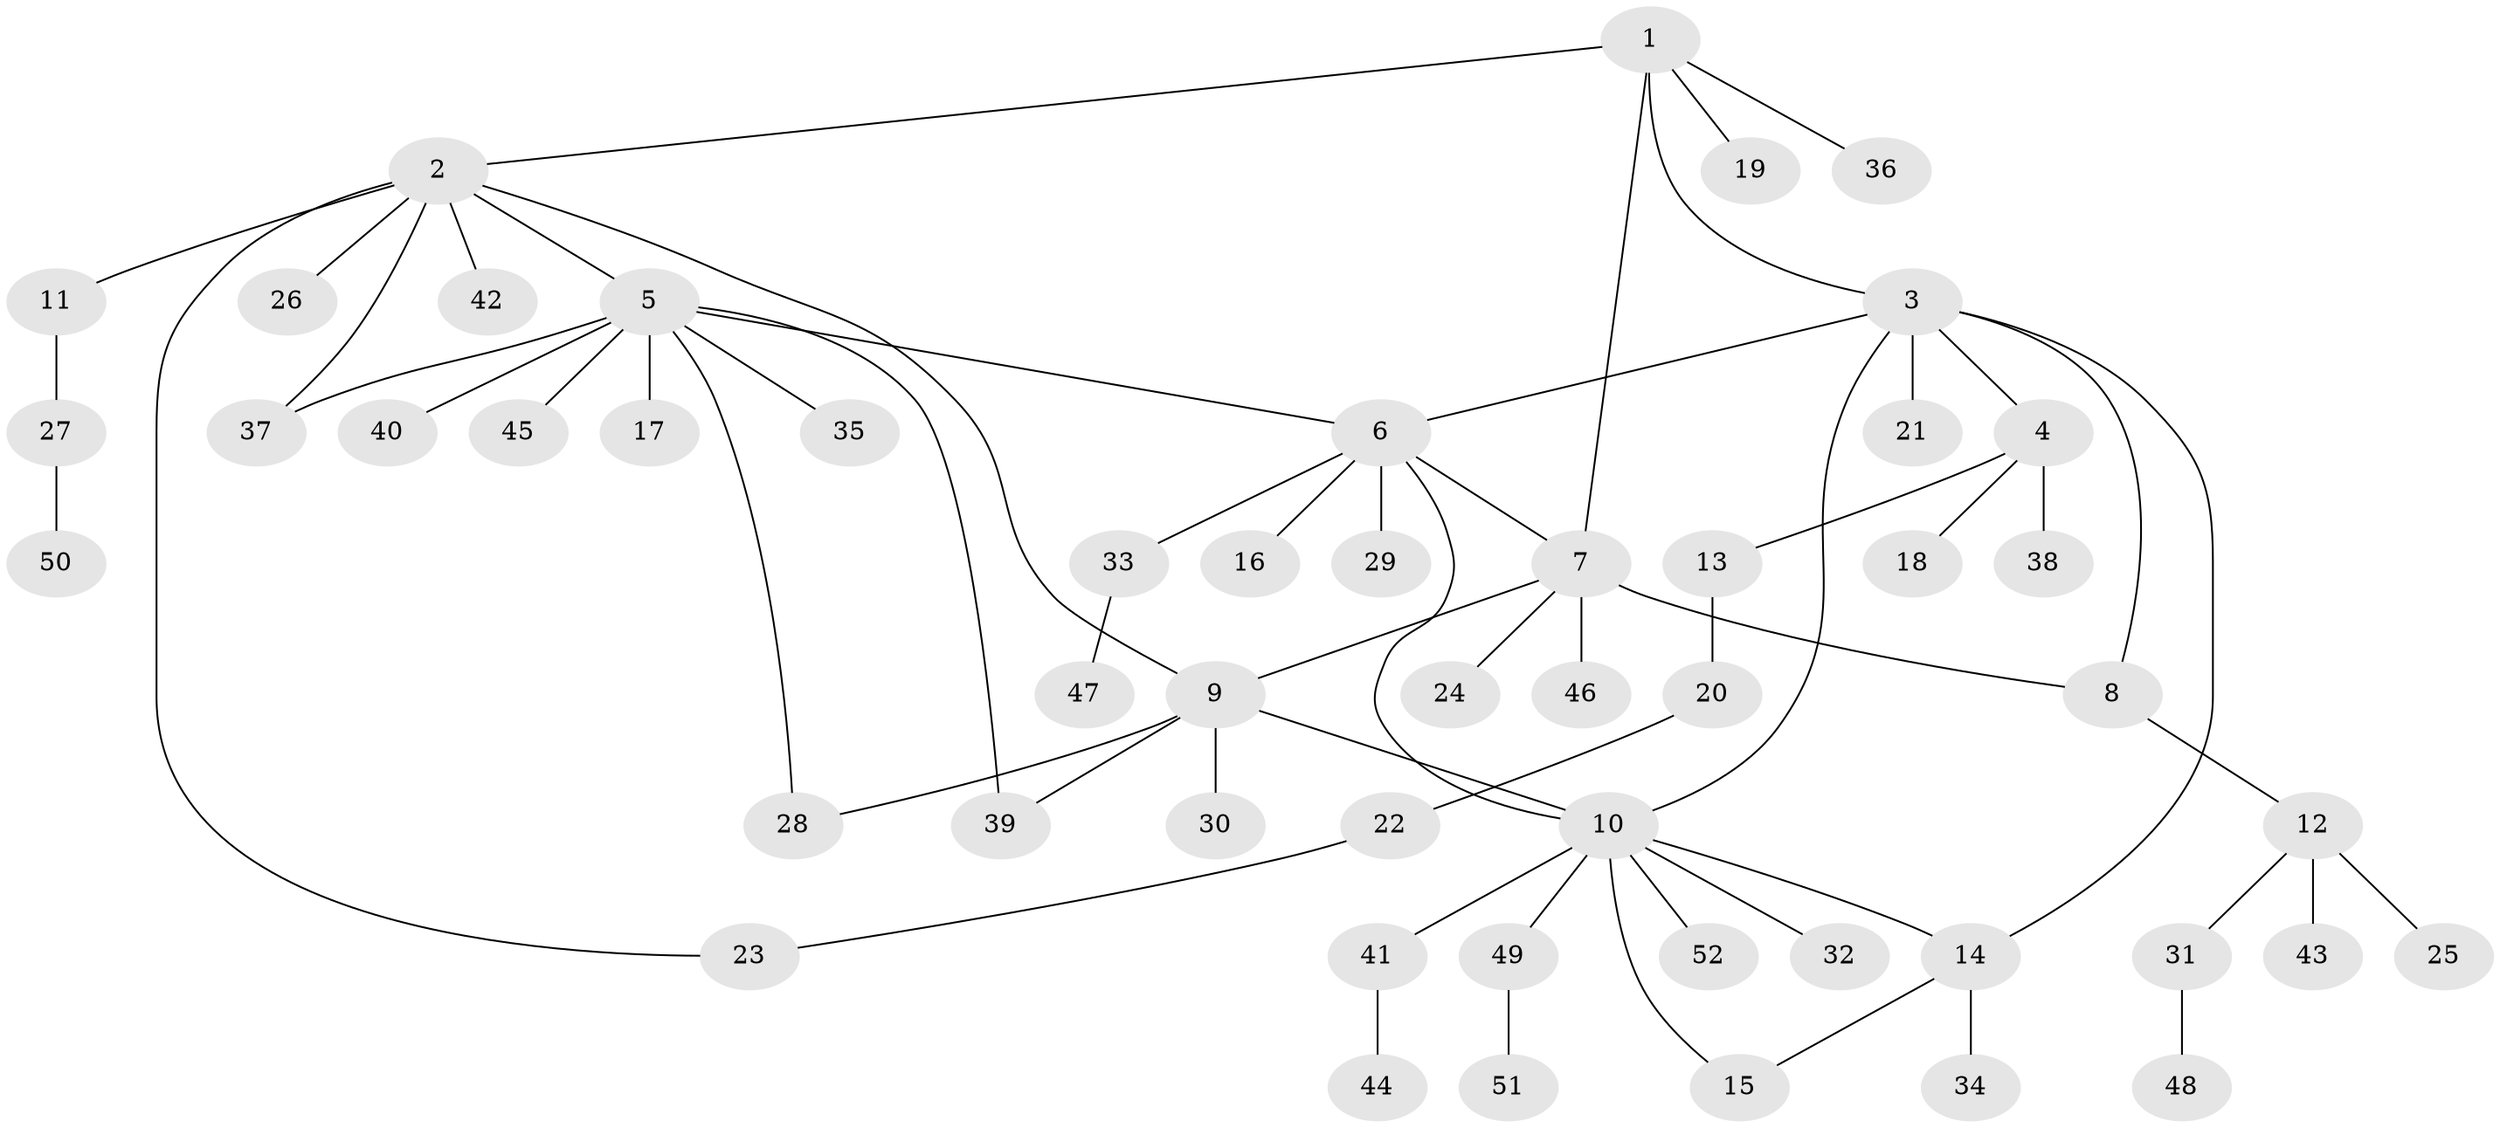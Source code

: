 // Generated by graph-tools (version 1.1) at 2025/26/03/09/25 03:26:40]
// undirected, 52 vertices, 63 edges
graph export_dot {
graph [start="1"]
  node [color=gray90,style=filled];
  1;
  2;
  3;
  4;
  5;
  6;
  7;
  8;
  9;
  10;
  11;
  12;
  13;
  14;
  15;
  16;
  17;
  18;
  19;
  20;
  21;
  22;
  23;
  24;
  25;
  26;
  27;
  28;
  29;
  30;
  31;
  32;
  33;
  34;
  35;
  36;
  37;
  38;
  39;
  40;
  41;
  42;
  43;
  44;
  45;
  46;
  47;
  48;
  49;
  50;
  51;
  52;
  1 -- 2;
  1 -- 3;
  1 -- 7;
  1 -- 19;
  1 -- 36;
  2 -- 5;
  2 -- 9;
  2 -- 11;
  2 -- 23;
  2 -- 26;
  2 -- 37;
  2 -- 42;
  3 -- 4;
  3 -- 6;
  3 -- 8;
  3 -- 10;
  3 -- 14;
  3 -- 21;
  4 -- 13;
  4 -- 18;
  4 -- 38;
  5 -- 6;
  5 -- 17;
  5 -- 28;
  5 -- 35;
  5 -- 37;
  5 -- 39;
  5 -- 40;
  5 -- 45;
  6 -- 7;
  6 -- 10;
  6 -- 16;
  6 -- 29;
  6 -- 33;
  7 -- 8;
  7 -- 9;
  7 -- 24;
  7 -- 46;
  8 -- 12;
  9 -- 10;
  9 -- 28;
  9 -- 30;
  9 -- 39;
  10 -- 14;
  10 -- 15;
  10 -- 32;
  10 -- 41;
  10 -- 49;
  10 -- 52;
  11 -- 27;
  12 -- 25;
  12 -- 31;
  12 -- 43;
  13 -- 20;
  14 -- 15;
  14 -- 34;
  20 -- 22;
  22 -- 23;
  27 -- 50;
  31 -- 48;
  33 -- 47;
  41 -- 44;
  49 -- 51;
}
